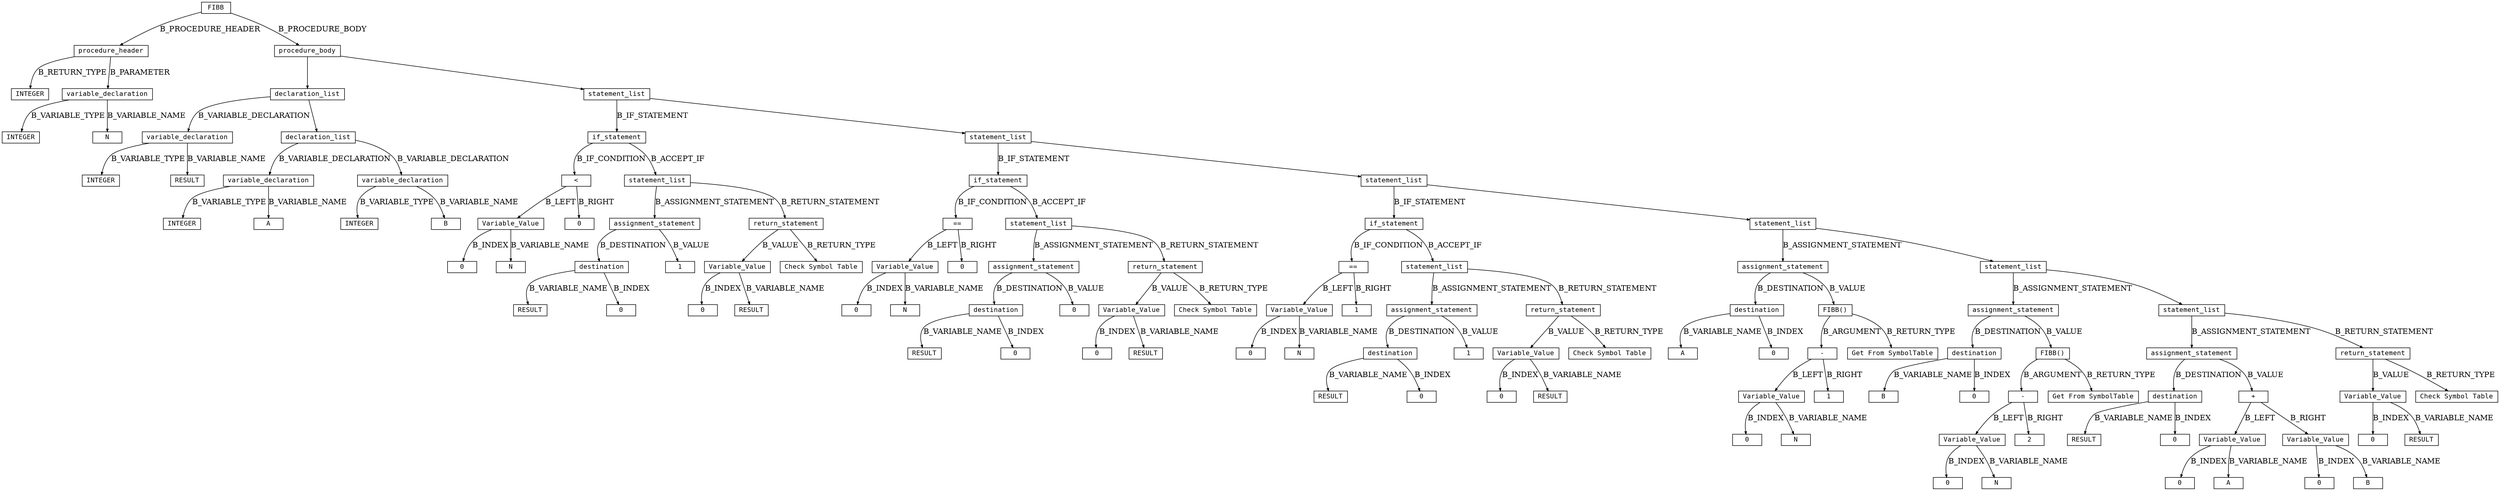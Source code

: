 digraph parsetree {
  node [shape=box, fontsize=12, fontname="Courier", height=.1];
  ranksep=.6;
  edge [arrowsize=.5]
  node1 [label="FIBB"]
  node2 [label="procedure_header"]
  node1 -> node2 [ label= "B_PROCEDURE_HEADER" ];
  node3 [label="procedure_body"]
  node1 -> node3 [ label= "B_PROCEDURE_BODY" ];
  node4 [label="INTEGER"]
  node2 -> node4 [ label= "B_RETURN_TYPE" ];
  node5 [label="variable_declaration"]
  node2 -> node5 [ label= "B_PARAMETER" ];
  node6 [label="declaration_list"]
  node3 -> node6 [ label= "" ];
  node7 [label="statement_list"]
  node3 -> node7 [ label= "" ];
  node8 [label="INTEGER"]
  node5 -> node8 [ label= "B_VARIABLE_TYPE" ];
  node9 [label="N"]
  node5 -> node9 [ label= "B_VARIABLE_NAME" ];
  node10 [label="variable_declaration"]
  node6 -> node10 [ label= "B_VARIABLE_DECLARATION" ];
  node11 [label="declaration_list"]
  node6 -> node11 [ label= "" ];
  node12 [label="if_statement"]
  node7 -> node12 [ label= "B_IF_STATEMENT" ];
  node13 [label="statement_list"]
  node7 -> node13 [ label= "" ];
  node14 [label="INTEGER"]
  node10 -> node14 [ label= "B_VARIABLE_TYPE" ];
  node15 [label="RESULT"]
  node10 -> node15 [ label= "B_VARIABLE_NAME" ];
  node16 [label="variable_declaration"]
  node11 -> node16 [ label= "B_VARIABLE_DECLARATION" ];
  node17 [label="variable_declaration"]
  node11 -> node17 [ label= "B_VARIABLE_DECLARATION" ];
  node18 [label="<"]
  node12 -> node18 [ label= "B_IF_CONDITION" ];
  node19 [label="statement_list"]
  node12 -> node19 [ label= "B_ACCEPT_IF" ];
  node20 [label="if_statement"]
  node13 -> node20 [ label= "B_IF_STATEMENT" ];
  node21 [label="statement_list"]
  node13 -> node21 [ label= "" ];
  node22 [label="INTEGER"]
  node16 -> node22 [ label= "B_VARIABLE_TYPE" ];
  node23 [label="A"]
  node16 -> node23 [ label= "B_VARIABLE_NAME" ];
  node24 [label="INTEGER"]
  node17 -> node24 [ label= "B_VARIABLE_TYPE" ];
  node25 [label="B"]
  node17 -> node25 [ label= "B_VARIABLE_NAME" ];
  node26 [label="Variable_Value"]
  node18 -> node26 [ label= "B_LEFT" ];
  node27 [label="0"]
  node18 -> node27 [ label= "B_RIGHT" ];
  node28 [label="assignment_statement"]
  node19 -> node28 [ label= "B_ASSIGNMENT_STATEMENT" ];
  node29 [label="return_statement"]
  node19 -> node29 [ label= "B_RETURN_STATEMENT" ];
  node30 [label="=="]
  node20 -> node30 [ label= "B_IF_CONDITION" ];
  node31 [label="statement_list"]
  node20 -> node31 [ label= "B_ACCEPT_IF" ];
  node32 [label="if_statement"]
  node21 -> node32 [ label= "B_IF_STATEMENT" ];
  node33 [label="statement_list"]
  node21 -> node33 [ label= "" ];
  node34 [label="0"]
  node26 -> node34 [ label= "B_INDEX" ];
  node35 [label="N"]
  node26 -> node35 [ label= "B_VARIABLE_NAME" ];
  node36 [label="destination"]
  node28 -> node36 [ label= "B_DESTINATION" ];
  node37 [label="1"]
  node28 -> node37 [ label= "B_VALUE" ];
  node38 [label="Variable_Value"]
  node29 -> node38 [ label= "B_VALUE" ];
  node39 [label="Check Symbol Table"]
  node29 -> node39 [ label= "B_RETURN_TYPE" ];
  node40 [label="Variable_Value"]
  node30 -> node40 [ label= "B_LEFT" ];
  node41 [label="0"]
  node30 -> node41 [ label= "B_RIGHT" ];
  node42 [label="assignment_statement"]
  node31 -> node42 [ label= "B_ASSIGNMENT_STATEMENT" ];
  node43 [label="return_statement"]
  node31 -> node43 [ label= "B_RETURN_STATEMENT" ];
  node44 [label="=="]
  node32 -> node44 [ label= "B_IF_CONDITION" ];
  node45 [label="statement_list"]
  node32 -> node45 [ label= "B_ACCEPT_IF" ];
  node46 [label="assignment_statement"]
  node33 -> node46 [ label= "B_ASSIGNMENT_STATEMENT" ];
  node47 [label="statement_list"]
  node33 -> node47 [ label= "" ];
  node48 [label="RESULT"]
  node36 -> node48 [ label= "B_VARIABLE_NAME" ];
  node49 [label="0"]
  node36 -> node49 [ label= "B_INDEX" ];
  node50 [label="0"]
  node38 -> node50 [ label= "B_INDEX" ];
  node51 [label="RESULT"]
  node38 -> node51 [ label= "B_VARIABLE_NAME" ];
  node52 [label="0"]
  node40 -> node52 [ label= "B_INDEX" ];
  node53 [label="N"]
  node40 -> node53 [ label= "B_VARIABLE_NAME" ];
  node54 [label="destination"]
  node42 -> node54 [ label= "B_DESTINATION" ];
  node55 [label="0"]
  node42 -> node55 [ label= "B_VALUE" ];
  node56 [label="Variable_Value"]
  node43 -> node56 [ label= "B_VALUE" ];
  node57 [label="Check Symbol Table"]
  node43 -> node57 [ label= "B_RETURN_TYPE" ];
  node58 [label="Variable_Value"]
  node44 -> node58 [ label= "B_LEFT" ];
  node59 [label="1"]
  node44 -> node59 [ label= "B_RIGHT" ];
  node60 [label="assignment_statement"]
  node45 -> node60 [ label= "B_ASSIGNMENT_STATEMENT" ];
  node61 [label="return_statement"]
  node45 -> node61 [ label= "B_RETURN_STATEMENT" ];
  node62 [label="destination"]
  node46 -> node62 [ label= "B_DESTINATION" ];
  node63 [label="FIBB()"]
  node46 -> node63 [ label= "B_VALUE" ];
  node64 [label="assignment_statement"]
  node47 -> node64 [ label= "B_ASSIGNMENT_STATEMENT" ];
  node65 [label="statement_list"]
  node47 -> node65 [ label= "" ];
  node66 [label="RESULT"]
  node54 -> node66 [ label= "B_VARIABLE_NAME" ];
  node67 [label="0"]
  node54 -> node67 [ label= "B_INDEX" ];
  node68 [label="0"]
  node56 -> node68 [ label= "B_INDEX" ];
  node69 [label="RESULT"]
  node56 -> node69 [ label= "B_VARIABLE_NAME" ];
  node70 [label="0"]
  node58 -> node70 [ label= "B_INDEX" ];
  node71 [label="N"]
  node58 -> node71 [ label= "B_VARIABLE_NAME" ];
  node72 [label="destination"]
  node60 -> node72 [ label= "B_DESTINATION" ];
  node73 [label="1"]
  node60 -> node73 [ label= "B_VALUE" ];
  node74 [label="Variable_Value"]
  node61 -> node74 [ label= "B_VALUE" ];
  node75 [label="Check Symbol Table"]
  node61 -> node75 [ label= "B_RETURN_TYPE" ];
  node76 [label="A"]
  node62 -> node76 [ label= "B_VARIABLE_NAME" ];
  node77 [label="0"]
  node62 -> node77 [ label= "B_INDEX" ];
  node78 [label="-"]
  node63 -> node78 [ label= "B_ARGUMENT" ];
  node79 [label="Get From SymbolTable"]
  node63 -> node79 [ label= "B_RETURN_TYPE" ];
  node80 [label="destination"]
  node64 -> node80 [ label= "B_DESTINATION" ];
  node81 [label="FIBB()"]
  node64 -> node81 [ label= "B_VALUE" ];
  node82 [label="assignment_statement"]
  node65 -> node82 [ label= "B_ASSIGNMENT_STATEMENT" ];
  node83 [label="return_statement"]
  node65 -> node83 [ label= "B_RETURN_STATEMENT" ];
  node84 [label="RESULT"]
  node72 -> node84 [ label= "B_VARIABLE_NAME" ];
  node85 [label="0"]
  node72 -> node85 [ label= "B_INDEX" ];
  node86 [label="0"]
  node74 -> node86 [ label= "B_INDEX" ];
  node87 [label="RESULT"]
  node74 -> node87 [ label= "B_VARIABLE_NAME" ];
  node88 [label="Variable_Value"]
  node78 -> node88 [ label= "B_LEFT" ];
  node89 [label="1"]
  node78 -> node89 [ label= "B_RIGHT" ];
  node90 [label="B"]
  node80 -> node90 [ label= "B_VARIABLE_NAME" ];
  node91 [label="0"]
  node80 -> node91 [ label= "B_INDEX" ];
  node92 [label="-"]
  node81 -> node92 [ label= "B_ARGUMENT" ];
  node93 [label="Get From SymbolTable"]
  node81 -> node93 [ label= "B_RETURN_TYPE" ];
  node94 [label="destination"]
  node82 -> node94 [ label= "B_DESTINATION" ];
  node95 [label="+"]
  node82 -> node95 [ label= "B_VALUE" ];
  node96 [label="Variable_Value"]
  node83 -> node96 [ label= "B_VALUE" ];
  node97 [label="Check Symbol Table"]
  node83 -> node97 [ label= "B_RETURN_TYPE" ];
  node98 [label="0"]
  node88 -> node98 [ label= "B_INDEX" ];
  node99 [label="N"]
  node88 -> node99 [ label= "B_VARIABLE_NAME" ];
  node100 [label="Variable_Value"]
  node92 -> node100 [ label= "B_LEFT" ];
  node101 [label="2"]
  node92 -> node101 [ label= "B_RIGHT" ];
  node102 [label="RESULT"]
  node94 -> node102 [ label= "B_VARIABLE_NAME" ];
  node103 [label="0"]
  node94 -> node103 [ label= "B_INDEX" ];
  node104 [label="Variable_Value"]
  node95 -> node104 [ label= "B_LEFT" ];
  node105 [label="Variable_Value"]
  node95 -> node105 [ label= "B_RIGHT" ];
  node106 [label="0"]
  node96 -> node106 [ label= "B_INDEX" ];
  node107 [label="RESULT"]
  node96 -> node107 [ label= "B_VARIABLE_NAME" ];
  node108 [label="0"]
  node100 -> node108 [ label= "B_INDEX" ];
  node109 [label="N"]
  node100 -> node109 [ label= "B_VARIABLE_NAME" ];
  node110 [label="0"]
  node104 -> node110 [ label= "B_INDEX" ];
  node111 [label="A"]
  node104 -> node111 [ label= "B_VARIABLE_NAME" ];
  node112 [label="0"]
  node105 -> node112 [ label= "B_INDEX" ];
  node113 [label="B"]
  node105 -> node113 [ label= "B_VARIABLE_NAME" ];
}
